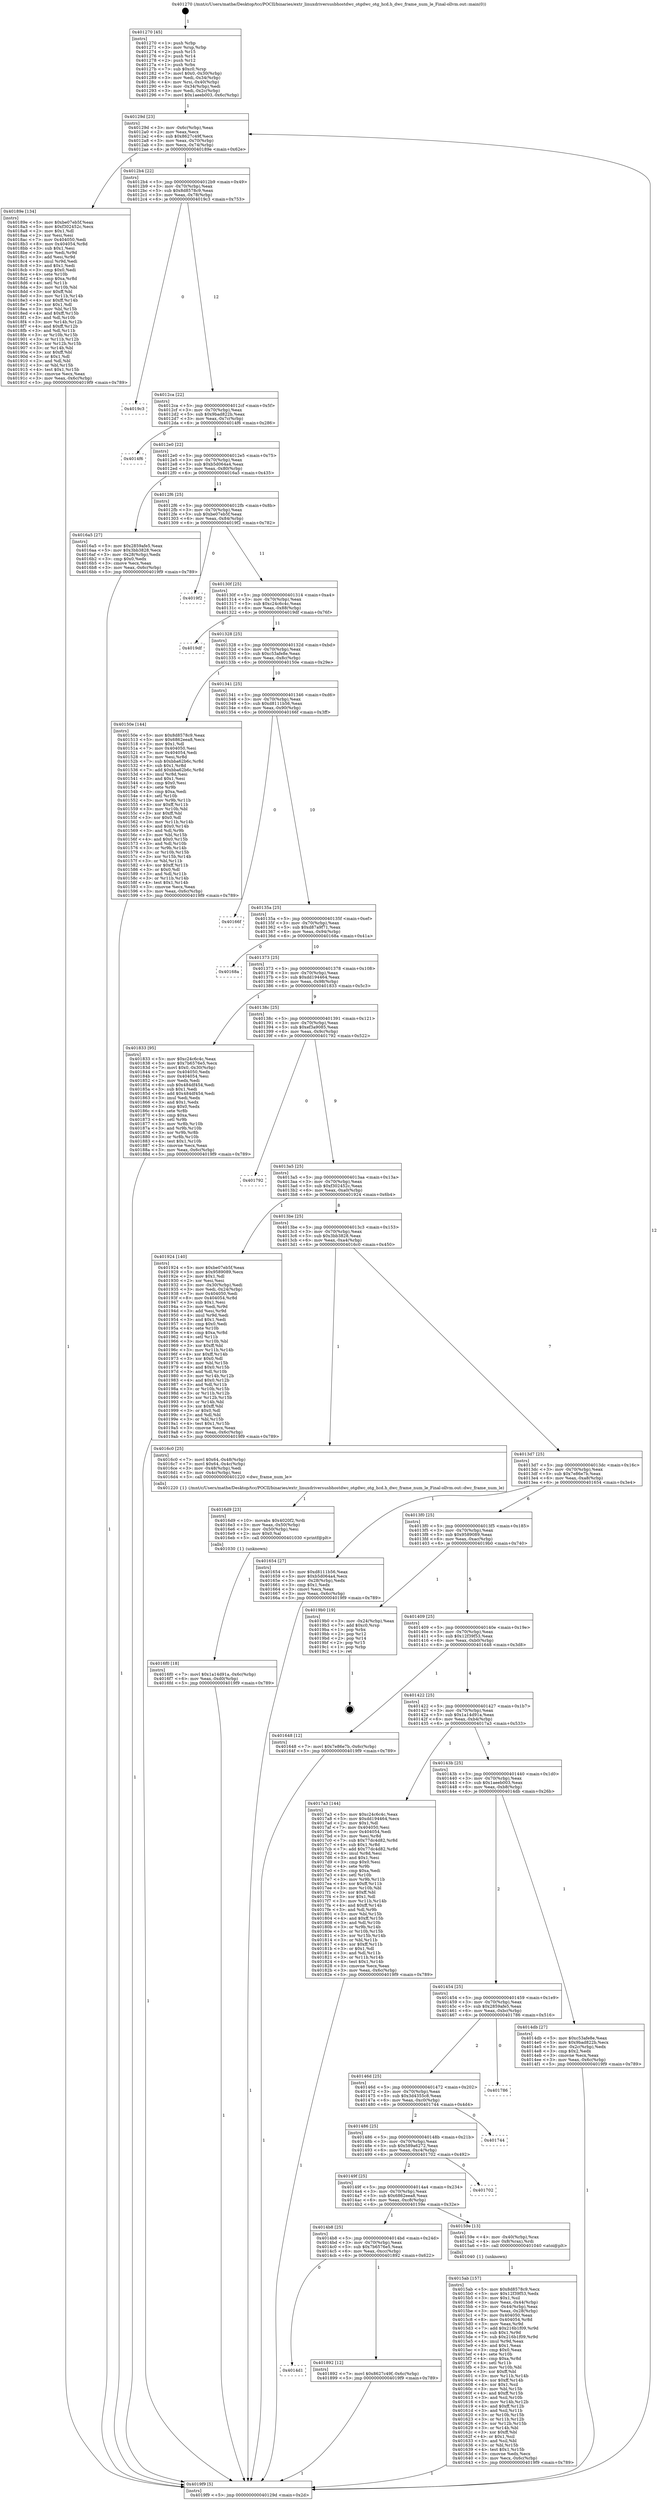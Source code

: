 digraph "0x401270" {
  label = "0x401270 (/mnt/c/Users/mathe/Desktop/tcc/POCII/binaries/extr_linuxdriversusbhostdwc_otgdwc_otg_hcd.h_dwc_frame_num_le_Final-ollvm.out::main(0))"
  labelloc = "t"
  node[shape=record]

  Entry [label="",width=0.3,height=0.3,shape=circle,fillcolor=black,style=filled]
  "0x40129d" [label="{
     0x40129d [23]\l
     | [instrs]\l
     &nbsp;&nbsp;0x40129d \<+3\>: mov -0x6c(%rbp),%eax\l
     &nbsp;&nbsp;0x4012a0 \<+2\>: mov %eax,%ecx\l
     &nbsp;&nbsp;0x4012a2 \<+6\>: sub $0x8627c49f,%ecx\l
     &nbsp;&nbsp;0x4012a8 \<+3\>: mov %eax,-0x70(%rbp)\l
     &nbsp;&nbsp;0x4012ab \<+3\>: mov %ecx,-0x74(%rbp)\l
     &nbsp;&nbsp;0x4012ae \<+6\>: je 000000000040189e \<main+0x62e\>\l
  }"]
  "0x40189e" [label="{
     0x40189e [134]\l
     | [instrs]\l
     &nbsp;&nbsp;0x40189e \<+5\>: mov $0xbe07eb5f,%eax\l
     &nbsp;&nbsp;0x4018a3 \<+5\>: mov $0xf302452c,%ecx\l
     &nbsp;&nbsp;0x4018a8 \<+2\>: mov $0x1,%dl\l
     &nbsp;&nbsp;0x4018aa \<+2\>: xor %esi,%esi\l
     &nbsp;&nbsp;0x4018ac \<+7\>: mov 0x404050,%edi\l
     &nbsp;&nbsp;0x4018b3 \<+8\>: mov 0x404054,%r8d\l
     &nbsp;&nbsp;0x4018bb \<+3\>: sub $0x1,%esi\l
     &nbsp;&nbsp;0x4018be \<+3\>: mov %edi,%r9d\l
     &nbsp;&nbsp;0x4018c1 \<+3\>: add %esi,%r9d\l
     &nbsp;&nbsp;0x4018c4 \<+4\>: imul %r9d,%edi\l
     &nbsp;&nbsp;0x4018c8 \<+3\>: and $0x1,%edi\l
     &nbsp;&nbsp;0x4018cb \<+3\>: cmp $0x0,%edi\l
     &nbsp;&nbsp;0x4018ce \<+4\>: sete %r10b\l
     &nbsp;&nbsp;0x4018d2 \<+4\>: cmp $0xa,%r8d\l
     &nbsp;&nbsp;0x4018d6 \<+4\>: setl %r11b\l
     &nbsp;&nbsp;0x4018da \<+3\>: mov %r10b,%bl\l
     &nbsp;&nbsp;0x4018dd \<+3\>: xor $0xff,%bl\l
     &nbsp;&nbsp;0x4018e0 \<+3\>: mov %r11b,%r14b\l
     &nbsp;&nbsp;0x4018e3 \<+4\>: xor $0xff,%r14b\l
     &nbsp;&nbsp;0x4018e7 \<+3\>: xor $0x1,%dl\l
     &nbsp;&nbsp;0x4018ea \<+3\>: mov %bl,%r15b\l
     &nbsp;&nbsp;0x4018ed \<+4\>: and $0xff,%r15b\l
     &nbsp;&nbsp;0x4018f1 \<+3\>: and %dl,%r10b\l
     &nbsp;&nbsp;0x4018f4 \<+3\>: mov %r14b,%r12b\l
     &nbsp;&nbsp;0x4018f7 \<+4\>: and $0xff,%r12b\l
     &nbsp;&nbsp;0x4018fb \<+3\>: and %dl,%r11b\l
     &nbsp;&nbsp;0x4018fe \<+3\>: or %r10b,%r15b\l
     &nbsp;&nbsp;0x401901 \<+3\>: or %r11b,%r12b\l
     &nbsp;&nbsp;0x401904 \<+3\>: xor %r12b,%r15b\l
     &nbsp;&nbsp;0x401907 \<+3\>: or %r14b,%bl\l
     &nbsp;&nbsp;0x40190a \<+3\>: xor $0xff,%bl\l
     &nbsp;&nbsp;0x40190d \<+3\>: or $0x1,%dl\l
     &nbsp;&nbsp;0x401910 \<+2\>: and %dl,%bl\l
     &nbsp;&nbsp;0x401912 \<+3\>: or %bl,%r15b\l
     &nbsp;&nbsp;0x401915 \<+4\>: test $0x1,%r15b\l
     &nbsp;&nbsp;0x401919 \<+3\>: cmovne %ecx,%eax\l
     &nbsp;&nbsp;0x40191c \<+3\>: mov %eax,-0x6c(%rbp)\l
     &nbsp;&nbsp;0x40191f \<+5\>: jmp 00000000004019f9 \<main+0x789\>\l
  }"]
  "0x4012b4" [label="{
     0x4012b4 [22]\l
     | [instrs]\l
     &nbsp;&nbsp;0x4012b4 \<+5\>: jmp 00000000004012b9 \<main+0x49\>\l
     &nbsp;&nbsp;0x4012b9 \<+3\>: mov -0x70(%rbp),%eax\l
     &nbsp;&nbsp;0x4012bc \<+5\>: sub $0x8d8578c9,%eax\l
     &nbsp;&nbsp;0x4012c1 \<+3\>: mov %eax,-0x78(%rbp)\l
     &nbsp;&nbsp;0x4012c4 \<+6\>: je 00000000004019c3 \<main+0x753\>\l
  }"]
  Exit [label="",width=0.3,height=0.3,shape=circle,fillcolor=black,style=filled,peripheries=2]
  "0x4019c3" [label="{
     0x4019c3\l
  }", style=dashed]
  "0x4012ca" [label="{
     0x4012ca [22]\l
     | [instrs]\l
     &nbsp;&nbsp;0x4012ca \<+5\>: jmp 00000000004012cf \<main+0x5f\>\l
     &nbsp;&nbsp;0x4012cf \<+3\>: mov -0x70(%rbp),%eax\l
     &nbsp;&nbsp;0x4012d2 \<+5\>: sub $0x9bad822b,%eax\l
     &nbsp;&nbsp;0x4012d7 \<+3\>: mov %eax,-0x7c(%rbp)\l
     &nbsp;&nbsp;0x4012da \<+6\>: je 00000000004014f6 \<main+0x286\>\l
  }"]
  "0x4014d1" [label="{
     0x4014d1\l
  }", style=dashed]
  "0x4014f6" [label="{
     0x4014f6\l
  }", style=dashed]
  "0x4012e0" [label="{
     0x4012e0 [22]\l
     | [instrs]\l
     &nbsp;&nbsp;0x4012e0 \<+5\>: jmp 00000000004012e5 \<main+0x75\>\l
     &nbsp;&nbsp;0x4012e5 \<+3\>: mov -0x70(%rbp),%eax\l
     &nbsp;&nbsp;0x4012e8 \<+5\>: sub $0xb5d064a4,%eax\l
     &nbsp;&nbsp;0x4012ed \<+3\>: mov %eax,-0x80(%rbp)\l
     &nbsp;&nbsp;0x4012f0 \<+6\>: je 00000000004016a5 \<main+0x435\>\l
  }"]
  "0x401892" [label="{
     0x401892 [12]\l
     | [instrs]\l
     &nbsp;&nbsp;0x401892 \<+7\>: movl $0x8627c49f,-0x6c(%rbp)\l
     &nbsp;&nbsp;0x401899 \<+5\>: jmp 00000000004019f9 \<main+0x789\>\l
  }"]
  "0x4016a5" [label="{
     0x4016a5 [27]\l
     | [instrs]\l
     &nbsp;&nbsp;0x4016a5 \<+5\>: mov $0x2859afe5,%eax\l
     &nbsp;&nbsp;0x4016aa \<+5\>: mov $0x3bb3828,%ecx\l
     &nbsp;&nbsp;0x4016af \<+3\>: mov -0x28(%rbp),%edx\l
     &nbsp;&nbsp;0x4016b2 \<+3\>: cmp $0x0,%edx\l
     &nbsp;&nbsp;0x4016b5 \<+3\>: cmove %ecx,%eax\l
     &nbsp;&nbsp;0x4016b8 \<+3\>: mov %eax,-0x6c(%rbp)\l
     &nbsp;&nbsp;0x4016bb \<+5\>: jmp 00000000004019f9 \<main+0x789\>\l
  }"]
  "0x4012f6" [label="{
     0x4012f6 [25]\l
     | [instrs]\l
     &nbsp;&nbsp;0x4012f6 \<+5\>: jmp 00000000004012fb \<main+0x8b\>\l
     &nbsp;&nbsp;0x4012fb \<+3\>: mov -0x70(%rbp),%eax\l
     &nbsp;&nbsp;0x4012fe \<+5\>: sub $0xbe07eb5f,%eax\l
     &nbsp;&nbsp;0x401303 \<+6\>: mov %eax,-0x84(%rbp)\l
     &nbsp;&nbsp;0x401309 \<+6\>: je 00000000004019f2 \<main+0x782\>\l
  }"]
  "0x4016f0" [label="{
     0x4016f0 [18]\l
     | [instrs]\l
     &nbsp;&nbsp;0x4016f0 \<+7\>: movl $0x1a14d91a,-0x6c(%rbp)\l
     &nbsp;&nbsp;0x4016f7 \<+6\>: mov %eax,-0xd0(%rbp)\l
     &nbsp;&nbsp;0x4016fd \<+5\>: jmp 00000000004019f9 \<main+0x789\>\l
  }"]
  "0x4019f2" [label="{
     0x4019f2\l
  }", style=dashed]
  "0x40130f" [label="{
     0x40130f [25]\l
     | [instrs]\l
     &nbsp;&nbsp;0x40130f \<+5\>: jmp 0000000000401314 \<main+0xa4\>\l
     &nbsp;&nbsp;0x401314 \<+3\>: mov -0x70(%rbp),%eax\l
     &nbsp;&nbsp;0x401317 \<+5\>: sub $0xc24c6c4c,%eax\l
     &nbsp;&nbsp;0x40131c \<+6\>: mov %eax,-0x88(%rbp)\l
     &nbsp;&nbsp;0x401322 \<+6\>: je 00000000004019df \<main+0x76f\>\l
  }"]
  "0x4016d9" [label="{
     0x4016d9 [23]\l
     | [instrs]\l
     &nbsp;&nbsp;0x4016d9 \<+10\>: movabs $0x4020f2,%rdi\l
     &nbsp;&nbsp;0x4016e3 \<+3\>: mov %eax,-0x50(%rbp)\l
     &nbsp;&nbsp;0x4016e6 \<+3\>: mov -0x50(%rbp),%esi\l
     &nbsp;&nbsp;0x4016e9 \<+2\>: mov $0x0,%al\l
     &nbsp;&nbsp;0x4016eb \<+5\>: call 0000000000401030 \<printf@plt\>\l
     | [calls]\l
     &nbsp;&nbsp;0x401030 \{1\} (unknown)\l
  }"]
  "0x4019df" [label="{
     0x4019df\l
  }", style=dashed]
  "0x401328" [label="{
     0x401328 [25]\l
     | [instrs]\l
     &nbsp;&nbsp;0x401328 \<+5\>: jmp 000000000040132d \<main+0xbd\>\l
     &nbsp;&nbsp;0x40132d \<+3\>: mov -0x70(%rbp),%eax\l
     &nbsp;&nbsp;0x401330 \<+5\>: sub $0xc53afe8e,%eax\l
     &nbsp;&nbsp;0x401335 \<+6\>: mov %eax,-0x8c(%rbp)\l
     &nbsp;&nbsp;0x40133b \<+6\>: je 000000000040150e \<main+0x29e\>\l
  }"]
  "0x4015ab" [label="{
     0x4015ab [157]\l
     | [instrs]\l
     &nbsp;&nbsp;0x4015ab \<+5\>: mov $0x8d8578c9,%ecx\l
     &nbsp;&nbsp;0x4015b0 \<+5\>: mov $0x12f39f53,%edx\l
     &nbsp;&nbsp;0x4015b5 \<+3\>: mov $0x1,%sil\l
     &nbsp;&nbsp;0x4015b8 \<+3\>: mov %eax,-0x44(%rbp)\l
     &nbsp;&nbsp;0x4015bb \<+3\>: mov -0x44(%rbp),%eax\l
     &nbsp;&nbsp;0x4015be \<+3\>: mov %eax,-0x28(%rbp)\l
     &nbsp;&nbsp;0x4015c1 \<+7\>: mov 0x404050,%eax\l
     &nbsp;&nbsp;0x4015c8 \<+8\>: mov 0x404054,%r8d\l
     &nbsp;&nbsp;0x4015d0 \<+3\>: mov %eax,%r9d\l
     &nbsp;&nbsp;0x4015d3 \<+7\>: add $0x216b1f09,%r9d\l
     &nbsp;&nbsp;0x4015da \<+4\>: sub $0x1,%r9d\l
     &nbsp;&nbsp;0x4015de \<+7\>: sub $0x216b1f09,%r9d\l
     &nbsp;&nbsp;0x4015e5 \<+4\>: imul %r9d,%eax\l
     &nbsp;&nbsp;0x4015e9 \<+3\>: and $0x1,%eax\l
     &nbsp;&nbsp;0x4015ec \<+3\>: cmp $0x0,%eax\l
     &nbsp;&nbsp;0x4015ef \<+4\>: sete %r10b\l
     &nbsp;&nbsp;0x4015f3 \<+4\>: cmp $0xa,%r8d\l
     &nbsp;&nbsp;0x4015f7 \<+4\>: setl %r11b\l
     &nbsp;&nbsp;0x4015fb \<+3\>: mov %r10b,%bl\l
     &nbsp;&nbsp;0x4015fe \<+3\>: xor $0xff,%bl\l
     &nbsp;&nbsp;0x401601 \<+3\>: mov %r11b,%r14b\l
     &nbsp;&nbsp;0x401604 \<+4\>: xor $0xff,%r14b\l
     &nbsp;&nbsp;0x401608 \<+4\>: xor $0x1,%sil\l
     &nbsp;&nbsp;0x40160c \<+3\>: mov %bl,%r15b\l
     &nbsp;&nbsp;0x40160f \<+4\>: and $0xff,%r15b\l
     &nbsp;&nbsp;0x401613 \<+3\>: and %sil,%r10b\l
     &nbsp;&nbsp;0x401616 \<+3\>: mov %r14b,%r12b\l
     &nbsp;&nbsp;0x401619 \<+4\>: and $0xff,%r12b\l
     &nbsp;&nbsp;0x40161d \<+3\>: and %sil,%r11b\l
     &nbsp;&nbsp;0x401620 \<+3\>: or %r10b,%r15b\l
     &nbsp;&nbsp;0x401623 \<+3\>: or %r11b,%r12b\l
     &nbsp;&nbsp;0x401626 \<+3\>: xor %r12b,%r15b\l
     &nbsp;&nbsp;0x401629 \<+3\>: or %r14b,%bl\l
     &nbsp;&nbsp;0x40162c \<+3\>: xor $0xff,%bl\l
     &nbsp;&nbsp;0x40162f \<+4\>: or $0x1,%sil\l
     &nbsp;&nbsp;0x401633 \<+3\>: and %sil,%bl\l
     &nbsp;&nbsp;0x401636 \<+3\>: or %bl,%r15b\l
     &nbsp;&nbsp;0x401639 \<+4\>: test $0x1,%r15b\l
     &nbsp;&nbsp;0x40163d \<+3\>: cmovne %edx,%ecx\l
     &nbsp;&nbsp;0x401640 \<+3\>: mov %ecx,-0x6c(%rbp)\l
     &nbsp;&nbsp;0x401643 \<+5\>: jmp 00000000004019f9 \<main+0x789\>\l
  }"]
  "0x40150e" [label="{
     0x40150e [144]\l
     | [instrs]\l
     &nbsp;&nbsp;0x40150e \<+5\>: mov $0x8d8578c9,%eax\l
     &nbsp;&nbsp;0x401513 \<+5\>: mov $0x6862eea8,%ecx\l
     &nbsp;&nbsp;0x401518 \<+2\>: mov $0x1,%dl\l
     &nbsp;&nbsp;0x40151a \<+7\>: mov 0x404050,%esi\l
     &nbsp;&nbsp;0x401521 \<+7\>: mov 0x404054,%edi\l
     &nbsp;&nbsp;0x401528 \<+3\>: mov %esi,%r8d\l
     &nbsp;&nbsp;0x40152b \<+7\>: sub $0xbba62b6c,%r8d\l
     &nbsp;&nbsp;0x401532 \<+4\>: sub $0x1,%r8d\l
     &nbsp;&nbsp;0x401536 \<+7\>: add $0xbba62b6c,%r8d\l
     &nbsp;&nbsp;0x40153d \<+4\>: imul %r8d,%esi\l
     &nbsp;&nbsp;0x401541 \<+3\>: and $0x1,%esi\l
     &nbsp;&nbsp;0x401544 \<+3\>: cmp $0x0,%esi\l
     &nbsp;&nbsp;0x401547 \<+4\>: sete %r9b\l
     &nbsp;&nbsp;0x40154b \<+3\>: cmp $0xa,%edi\l
     &nbsp;&nbsp;0x40154e \<+4\>: setl %r10b\l
     &nbsp;&nbsp;0x401552 \<+3\>: mov %r9b,%r11b\l
     &nbsp;&nbsp;0x401555 \<+4\>: xor $0xff,%r11b\l
     &nbsp;&nbsp;0x401559 \<+3\>: mov %r10b,%bl\l
     &nbsp;&nbsp;0x40155c \<+3\>: xor $0xff,%bl\l
     &nbsp;&nbsp;0x40155f \<+3\>: xor $0x0,%dl\l
     &nbsp;&nbsp;0x401562 \<+3\>: mov %r11b,%r14b\l
     &nbsp;&nbsp;0x401565 \<+4\>: and $0x0,%r14b\l
     &nbsp;&nbsp;0x401569 \<+3\>: and %dl,%r9b\l
     &nbsp;&nbsp;0x40156c \<+3\>: mov %bl,%r15b\l
     &nbsp;&nbsp;0x40156f \<+4\>: and $0x0,%r15b\l
     &nbsp;&nbsp;0x401573 \<+3\>: and %dl,%r10b\l
     &nbsp;&nbsp;0x401576 \<+3\>: or %r9b,%r14b\l
     &nbsp;&nbsp;0x401579 \<+3\>: or %r10b,%r15b\l
     &nbsp;&nbsp;0x40157c \<+3\>: xor %r15b,%r14b\l
     &nbsp;&nbsp;0x40157f \<+3\>: or %bl,%r11b\l
     &nbsp;&nbsp;0x401582 \<+4\>: xor $0xff,%r11b\l
     &nbsp;&nbsp;0x401586 \<+3\>: or $0x0,%dl\l
     &nbsp;&nbsp;0x401589 \<+3\>: and %dl,%r11b\l
     &nbsp;&nbsp;0x40158c \<+3\>: or %r11b,%r14b\l
     &nbsp;&nbsp;0x40158f \<+4\>: test $0x1,%r14b\l
     &nbsp;&nbsp;0x401593 \<+3\>: cmovne %ecx,%eax\l
     &nbsp;&nbsp;0x401596 \<+3\>: mov %eax,-0x6c(%rbp)\l
     &nbsp;&nbsp;0x401599 \<+5\>: jmp 00000000004019f9 \<main+0x789\>\l
  }"]
  "0x401341" [label="{
     0x401341 [25]\l
     | [instrs]\l
     &nbsp;&nbsp;0x401341 \<+5\>: jmp 0000000000401346 \<main+0xd6\>\l
     &nbsp;&nbsp;0x401346 \<+3\>: mov -0x70(%rbp),%eax\l
     &nbsp;&nbsp;0x401349 \<+5\>: sub $0xd8111b56,%eax\l
     &nbsp;&nbsp;0x40134e \<+6\>: mov %eax,-0x90(%rbp)\l
     &nbsp;&nbsp;0x401354 \<+6\>: je 000000000040166f \<main+0x3ff\>\l
  }"]
  "0x4014b8" [label="{
     0x4014b8 [25]\l
     | [instrs]\l
     &nbsp;&nbsp;0x4014b8 \<+5\>: jmp 00000000004014bd \<main+0x24d\>\l
     &nbsp;&nbsp;0x4014bd \<+3\>: mov -0x70(%rbp),%eax\l
     &nbsp;&nbsp;0x4014c0 \<+5\>: sub $0x7b6576e5,%eax\l
     &nbsp;&nbsp;0x4014c5 \<+6\>: mov %eax,-0xcc(%rbp)\l
     &nbsp;&nbsp;0x4014cb \<+6\>: je 0000000000401892 \<main+0x622\>\l
  }"]
  "0x40166f" [label="{
     0x40166f\l
  }", style=dashed]
  "0x40135a" [label="{
     0x40135a [25]\l
     | [instrs]\l
     &nbsp;&nbsp;0x40135a \<+5\>: jmp 000000000040135f \<main+0xef\>\l
     &nbsp;&nbsp;0x40135f \<+3\>: mov -0x70(%rbp),%eax\l
     &nbsp;&nbsp;0x401362 \<+5\>: sub $0xd87a9f71,%eax\l
     &nbsp;&nbsp;0x401367 \<+6\>: mov %eax,-0x94(%rbp)\l
     &nbsp;&nbsp;0x40136d \<+6\>: je 000000000040168a \<main+0x41a\>\l
  }"]
  "0x40159e" [label="{
     0x40159e [13]\l
     | [instrs]\l
     &nbsp;&nbsp;0x40159e \<+4\>: mov -0x40(%rbp),%rax\l
     &nbsp;&nbsp;0x4015a2 \<+4\>: mov 0x8(%rax),%rdi\l
     &nbsp;&nbsp;0x4015a6 \<+5\>: call 0000000000401040 \<atoi@plt\>\l
     | [calls]\l
     &nbsp;&nbsp;0x401040 \{1\} (unknown)\l
  }"]
  "0x40168a" [label="{
     0x40168a\l
  }", style=dashed]
  "0x401373" [label="{
     0x401373 [25]\l
     | [instrs]\l
     &nbsp;&nbsp;0x401373 \<+5\>: jmp 0000000000401378 \<main+0x108\>\l
     &nbsp;&nbsp;0x401378 \<+3\>: mov -0x70(%rbp),%eax\l
     &nbsp;&nbsp;0x40137b \<+5\>: sub $0xdd194464,%eax\l
     &nbsp;&nbsp;0x401380 \<+6\>: mov %eax,-0x98(%rbp)\l
     &nbsp;&nbsp;0x401386 \<+6\>: je 0000000000401833 \<main+0x5c3\>\l
  }"]
  "0x40149f" [label="{
     0x40149f [25]\l
     | [instrs]\l
     &nbsp;&nbsp;0x40149f \<+5\>: jmp 00000000004014a4 \<main+0x234\>\l
     &nbsp;&nbsp;0x4014a4 \<+3\>: mov -0x70(%rbp),%eax\l
     &nbsp;&nbsp;0x4014a7 \<+5\>: sub $0x6862eea8,%eax\l
     &nbsp;&nbsp;0x4014ac \<+6\>: mov %eax,-0xc8(%rbp)\l
     &nbsp;&nbsp;0x4014b2 \<+6\>: je 000000000040159e \<main+0x32e\>\l
  }"]
  "0x401833" [label="{
     0x401833 [95]\l
     | [instrs]\l
     &nbsp;&nbsp;0x401833 \<+5\>: mov $0xc24c6c4c,%eax\l
     &nbsp;&nbsp;0x401838 \<+5\>: mov $0x7b6576e5,%ecx\l
     &nbsp;&nbsp;0x40183d \<+7\>: movl $0x0,-0x30(%rbp)\l
     &nbsp;&nbsp;0x401844 \<+7\>: mov 0x404050,%edx\l
     &nbsp;&nbsp;0x40184b \<+7\>: mov 0x404054,%esi\l
     &nbsp;&nbsp;0x401852 \<+2\>: mov %edx,%edi\l
     &nbsp;&nbsp;0x401854 \<+6\>: sub $0x484df454,%edi\l
     &nbsp;&nbsp;0x40185a \<+3\>: sub $0x1,%edi\l
     &nbsp;&nbsp;0x40185d \<+6\>: add $0x484df454,%edi\l
     &nbsp;&nbsp;0x401863 \<+3\>: imul %edi,%edx\l
     &nbsp;&nbsp;0x401866 \<+3\>: and $0x1,%edx\l
     &nbsp;&nbsp;0x401869 \<+3\>: cmp $0x0,%edx\l
     &nbsp;&nbsp;0x40186c \<+4\>: sete %r8b\l
     &nbsp;&nbsp;0x401870 \<+3\>: cmp $0xa,%esi\l
     &nbsp;&nbsp;0x401873 \<+4\>: setl %r9b\l
     &nbsp;&nbsp;0x401877 \<+3\>: mov %r8b,%r10b\l
     &nbsp;&nbsp;0x40187a \<+3\>: and %r9b,%r10b\l
     &nbsp;&nbsp;0x40187d \<+3\>: xor %r9b,%r8b\l
     &nbsp;&nbsp;0x401880 \<+3\>: or %r8b,%r10b\l
     &nbsp;&nbsp;0x401883 \<+4\>: test $0x1,%r10b\l
     &nbsp;&nbsp;0x401887 \<+3\>: cmovne %ecx,%eax\l
     &nbsp;&nbsp;0x40188a \<+3\>: mov %eax,-0x6c(%rbp)\l
     &nbsp;&nbsp;0x40188d \<+5\>: jmp 00000000004019f9 \<main+0x789\>\l
  }"]
  "0x40138c" [label="{
     0x40138c [25]\l
     | [instrs]\l
     &nbsp;&nbsp;0x40138c \<+5\>: jmp 0000000000401391 \<main+0x121\>\l
     &nbsp;&nbsp;0x401391 \<+3\>: mov -0x70(%rbp),%eax\l
     &nbsp;&nbsp;0x401394 \<+5\>: sub $0xef3a9085,%eax\l
     &nbsp;&nbsp;0x401399 \<+6\>: mov %eax,-0x9c(%rbp)\l
     &nbsp;&nbsp;0x40139f \<+6\>: je 0000000000401792 \<main+0x522\>\l
  }"]
  "0x401702" [label="{
     0x401702\l
  }", style=dashed]
  "0x401792" [label="{
     0x401792\l
  }", style=dashed]
  "0x4013a5" [label="{
     0x4013a5 [25]\l
     | [instrs]\l
     &nbsp;&nbsp;0x4013a5 \<+5\>: jmp 00000000004013aa \<main+0x13a\>\l
     &nbsp;&nbsp;0x4013aa \<+3\>: mov -0x70(%rbp),%eax\l
     &nbsp;&nbsp;0x4013ad \<+5\>: sub $0xf302452c,%eax\l
     &nbsp;&nbsp;0x4013b2 \<+6\>: mov %eax,-0xa0(%rbp)\l
     &nbsp;&nbsp;0x4013b8 \<+6\>: je 0000000000401924 \<main+0x6b4\>\l
  }"]
  "0x401486" [label="{
     0x401486 [25]\l
     | [instrs]\l
     &nbsp;&nbsp;0x401486 \<+5\>: jmp 000000000040148b \<main+0x21b\>\l
     &nbsp;&nbsp;0x40148b \<+3\>: mov -0x70(%rbp),%eax\l
     &nbsp;&nbsp;0x40148e \<+5\>: sub $0x589a6272,%eax\l
     &nbsp;&nbsp;0x401493 \<+6\>: mov %eax,-0xc4(%rbp)\l
     &nbsp;&nbsp;0x401499 \<+6\>: je 0000000000401702 \<main+0x492\>\l
  }"]
  "0x401924" [label="{
     0x401924 [140]\l
     | [instrs]\l
     &nbsp;&nbsp;0x401924 \<+5\>: mov $0xbe07eb5f,%eax\l
     &nbsp;&nbsp;0x401929 \<+5\>: mov $0x9589089,%ecx\l
     &nbsp;&nbsp;0x40192e \<+2\>: mov $0x1,%dl\l
     &nbsp;&nbsp;0x401930 \<+2\>: xor %esi,%esi\l
     &nbsp;&nbsp;0x401932 \<+3\>: mov -0x30(%rbp),%edi\l
     &nbsp;&nbsp;0x401935 \<+3\>: mov %edi,-0x24(%rbp)\l
     &nbsp;&nbsp;0x401938 \<+7\>: mov 0x404050,%edi\l
     &nbsp;&nbsp;0x40193f \<+8\>: mov 0x404054,%r8d\l
     &nbsp;&nbsp;0x401947 \<+3\>: sub $0x1,%esi\l
     &nbsp;&nbsp;0x40194a \<+3\>: mov %edi,%r9d\l
     &nbsp;&nbsp;0x40194d \<+3\>: add %esi,%r9d\l
     &nbsp;&nbsp;0x401950 \<+4\>: imul %r9d,%edi\l
     &nbsp;&nbsp;0x401954 \<+3\>: and $0x1,%edi\l
     &nbsp;&nbsp;0x401957 \<+3\>: cmp $0x0,%edi\l
     &nbsp;&nbsp;0x40195a \<+4\>: sete %r10b\l
     &nbsp;&nbsp;0x40195e \<+4\>: cmp $0xa,%r8d\l
     &nbsp;&nbsp;0x401962 \<+4\>: setl %r11b\l
     &nbsp;&nbsp;0x401966 \<+3\>: mov %r10b,%bl\l
     &nbsp;&nbsp;0x401969 \<+3\>: xor $0xff,%bl\l
     &nbsp;&nbsp;0x40196c \<+3\>: mov %r11b,%r14b\l
     &nbsp;&nbsp;0x40196f \<+4\>: xor $0xff,%r14b\l
     &nbsp;&nbsp;0x401973 \<+3\>: xor $0x0,%dl\l
     &nbsp;&nbsp;0x401976 \<+3\>: mov %bl,%r15b\l
     &nbsp;&nbsp;0x401979 \<+4\>: and $0x0,%r15b\l
     &nbsp;&nbsp;0x40197d \<+3\>: and %dl,%r10b\l
     &nbsp;&nbsp;0x401980 \<+3\>: mov %r14b,%r12b\l
     &nbsp;&nbsp;0x401983 \<+4\>: and $0x0,%r12b\l
     &nbsp;&nbsp;0x401987 \<+3\>: and %dl,%r11b\l
     &nbsp;&nbsp;0x40198a \<+3\>: or %r10b,%r15b\l
     &nbsp;&nbsp;0x40198d \<+3\>: or %r11b,%r12b\l
     &nbsp;&nbsp;0x401990 \<+3\>: xor %r12b,%r15b\l
     &nbsp;&nbsp;0x401993 \<+3\>: or %r14b,%bl\l
     &nbsp;&nbsp;0x401996 \<+3\>: xor $0xff,%bl\l
     &nbsp;&nbsp;0x401999 \<+3\>: or $0x0,%dl\l
     &nbsp;&nbsp;0x40199c \<+2\>: and %dl,%bl\l
     &nbsp;&nbsp;0x40199e \<+3\>: or %bl,%r15b\l
     &nbsp;&nbsp;0x4019a1 \<+4\>: test $0x1,%r15b\l
     &nbsp;&nbsp;0x4019a5 \<+3\>: cmovne %ecx,%eax\l
     &nbsp;&nbsp;0x4019a8 \<+3\>: mov %eax,-0x6c(%rbp)\l
     &nbsp;&nbsp;0x4019ab \<+5\>: jmp 00000000004019f9 \<main+0x789\>\l
  }"]
  "0x4013be" [label="{
     0x4013be [25]\l
     | [instrs]\l
     &nbsp;&nbsp;0x4013be \<+5\>: jmp 00000000004013c3 \<main+0x153\>\l
     &nbsp;&nbsp;0x4013c3 \<+3\>: mov -0x70(%rbp),%eax\l
     &nbsp;&nbsp;0x4013c6 \<+5\>: sub $0x3bb3828,%eax\l
     &nbsp;&nbsp;0x4013cb \<+6\>: mov %eax,-0xa4(%rbp)\l
     &nbsp;&nbsp;0x4013d1 \<+6\>: je 00000000004016c0 \<main+0x450\>\l
  }"]
  "0x401744" [label="{
     0x401744\l
  }", style=dashed]
  "0x4016c0" [label="{
     0x4016c0 [25]\l
     | [instrs]\l
     &nbsp;&nbsp;0x4016c0 \<+7\>: movl $0x64,-0x48(%rbp)\l
     &nbsp;&nbsp;0x4016c7 \<+7\>: movl $0x64,-0x4c(%rbp)\l
     &nbsp;&nbsp;0x4016ce \<+3\>: mov -0x48(%rbp),%edi\l
     &nbsp;&nbsp;0x4016d1 \<+3\>: mov -0x4c(%rbp),%esi\l
     &nbsp;&nbsp;0x4016d4 \<+5\>: call 0000000000401220 \<dwc_frame_num_le\>\l
     | [calls]\l
     &nbsp;&nbsp;0x401220 \{1\} (/mnt/c/Users/mathe/Desktop/tcc/POCII/binaries/extr_linuxdriversusbhostdwc_otgdwc_otg_hcd.h_dwc_frame_num_le_Final-ollvm.out::dwc_frame_num_le)\l
  }"]
  "0x4013d7" [label="{
     0x4013d7 [25]\l
     | [instrs]\l
     &nbsp;&nbsp;0x4013d7 \<+5\>: jmp 00000000004013dc \<main+0x16c\>\l
     &nbsp;&nbsp;0x4013dc \<+3\>: mov -0x70(%rbp),%eax\l
     &nbsp;&nbsp;0x4013df \<+5\>: sub $0x7e86e7b,%eax\l
     &nbsp;&nbsp;0x4013e4 \<+6\>: mov %eax,-0xa8(%rbp)\l
     &nbsp;&nbsp;0x4013ea \<+6\>: je 0000000000401654 \<main+0x3e4\>\l
  }"]
  "0x40146d" [label="{
     0x40146d [25]\l
     | [instrs]\l
     &nbsp;&nbsp;0x40146d \<+5\>: jmp 0000000000401472 \<main+0x202\>\l
     &nbsp;&nbsp;0x401472 \<+3\>: mov -0x70(%rbp),%eax\l
     &nbsp;&nbsp;0x401475 \<+5\>: sub $0x3d4355c8,%eax\l
     &nbsp;&nbsp;0x40147a \<+6\>: mov %eax,-0xc0(%rbp)\l
     &nbsp;&nbsp;0x401480 \<+6\>: je 0000000000401744 \<main+0x4d4\>\l
  }"]
  "0x401654" [label="{
     0x401654 [27]\l
     | [instrs]\l
     &nbsp;&nbsp;0x401654 \<+5\>: mov $0xd8111b56,%eax\l
     &nbsp;&nbsp;0x401659 \<+5\>: mov $0xb5d064a4,%ecx\l
     &nbsp;&nbsp;0x40165e \<+3\>: mov -0x28(%rbp),%edx\l
     &nbsp;&nbsp;0x401661 \<+3\>: cmp $0x1,%edx\l
     &nbsp;&nbsp;0x401664 \<+3\>: cmovl %ecx,%eax\l
     &nbsp;&nbsp;0x401667 \<+3\>: mov %eax,-0x6c(%rbp)\l
     &nbsp;&nbsp;0x40166a \<+5\>: jmp 00000000004019f9 \<main+0x789\>\l
  }"]
  "0x4013f0" [label="{
     0x4013f0 [25]\l
     | [instrs]\l
     &nbsp;&nbsp;0x4013f0 \<+5\>: jmp 00000000004013f5 \<main+0x185\>\l
     &nbsp;&nbsp;0x4013f5 \<+3\>: mov -0x70(%rbp),%eax\l
     &nbsp;&nbsp;0x4013f8 \<+5\>: sub $0x9589089,%eax\l
     &nbsp;&nbsp;0x4013fd \<+6\>: mov %eax,-0xac(%rbp)\l
     &nbsp;&nbsp;0x401403 \<+6\>: je 00000000004019b0 \<main+0x740\>\l
  }"]
  "0x401786" [label="{
     0x401786\l
  }", style=dashed]
  "0x4019b0" [label="{
     0x4019b0 [19]\l
     | [instrs]\l
     &nbsp;&nbsp;0x4019b0 \<+3\>: mov -0x24(%rbp),%eax\l
     &nbsp;&nbsp;0x4019b3 \<+7\>: add $0xc0,%rsp\l
     &nbsp;&nbsp;0x4019ba \<+1\>: pop %rbx\l
     &nbsp;&nbsp;0x4019bb \<+2\>: pop %r12\l
     &nbsp;&nbsp;0x4019bd \<+2\>: pop %r14\l
     &nbsp;&nbsp;0x4019bf \<+2\>: pop %r15\l
     &nbsp;&nbsp;0x4019c1 \<+1\>: pop %rbp\l
     &nbsp;&nbsp;0x4019c2 \<+1\>: ret\l
  }"]
  "0x401409" [label="{
     0x401409 [25]\l
     | [instrs]\l
     &nbsp;&nbsp;0x401409 \<+5\>: jmp 000000000040140e \<main+0x19e\>\l
     &nbsp;&nbsp;0x40140e \<+3\>: mov -0x70(%rbp),%eax\l
     &nbsp;&nbsp;0x401411 \<+5\>: sub $0x12f39f53,%eax\l
     &nbsp;&nbsp;0x401416 \<+6\>: mov %eax,-0xb0(%rbp)\l
     &nbsp;&nbsp;0x40141c \<+6\>: je 0000000000401648 \<main+0x3d8\>\l
  }"]
  "0x401270" [label="{
     0x401270 [45]\l
     | [instrs]\l
     &nbsp;&nbsp;0x401270 \<+1\>: push %rbp\l
     &nbsp;&nbsp;0x401271 \<+3\>: mov %rsp,%rbp\l
     &nbsp;&nbsp;0x401274 \<+2\>: push %r15\l
     &nbsp;&nbsp;0x401276 \<+2\>: push %r14\l
     &nbsp;&nbsp;0x401278 \<+2\>: push %r12\l
     &nbsp;&nbsp;0x40127a \<+1\>: push %rbx\l
     &nbsp;&nbsp;0x40127b \<+7\>: sub $0xc0,%rsp\l
     &nbsp;&nbsp;0x401282 \<+7\>: movl $0x0,-0x30(%rbp)\l
     &nbsp;&nbsp;0x401289 \<+3\>: mov %edi,-0x34(%rbp)\l
     &nbsp;&nbsp;0x40128c \<+4\>: mov %rsi,-0x40(%rbp)\l
     &nbsp;&nbsp;0x401290 \<+3\>: mov -0x34(%rbp),%edi\l
     &nbsp;&nbsp;0x401293 \<+3\>: mov %edi,-0x2c(%rbp)\l
     &nbsp;&nbsp;0x401296 \<+7\>: movl $0x1aeeb003,-0x6c(%rbp)\l
  }"]
  "0x401648" [label="{
     0x401648 [12]\l
     | [instrs]\l
     &nbsp;&nbsp;0x401648 \<+7\>: movl $0x7e86e7b,-0x6c(%rbp)\l
     &nbsp;&nbsp;0x40164f \<+5\>: jmp 00000000004019f9 \<main+0x789\>\l
  }"]
  "0x401422" [label="{
     0x401422 [25]\l
     | [instrs]\l
     &nbsp;&nbsp;0x401422 \<+5\>: jmp 0000000000401427 \<main+0x1b7\>\l
     &nbsp;&nbsp;0x401427 \<+3\>: mov -0x70(%rbp),%eax\l
     &nbsp;&nbsp;0x40142a \<+5\>: sub $0x1a14d91a,%eax\l
     &nbsp;&nbsp;0x40142f \<+6\>: mov %eax,-0xb4(%rbp)\l
     &nbsp;&nbsp;0x401435 \<+6\>: je 00000000004017a3 \<main+0x533\>\l
  }"]
  "0x4019f9" [label="{
     0x4019f9 [5]\l
     | [instrs]\l
     &nbsp;&nbsp;0x4019f9 \<+5\>: jmp 000000000040129d \<main+0x2d\>\l
  }"]
  "0x4017a3" [label="{
     0x4017a3 [144]\l
     | [instrs]\l
     &nbsp;&nbsp;0x4017a3 \<+5\>: mov $0xc24c6c4c,%eax\l
     &nbsp;&nbsp;0x4017a8 \<+5\>: mov $0xdd194464,%ecx\l
     &nbsp;&nbsp;0x4017ad \<+2\>: mov $0x1,%dl\l
     &nbsp;&nbsp;0x4017af \<+7\>: mov 0x404050,%esi\l
     &nbsp;&nbsp;0x4017b6 \<+7\>: mov 0x404054,%edi\l
     &nbsp;&nbsp;0x4017bd \<+3\>: mov %esi,%r8d\l
     &nbsp;&nbsp;0x4017c0 \<+7\>: sub $0x77dc4d82,%r8d\l
     &nbsp;&nbsp;0x4017c7 \<+4\>: sub $0x1,%r8d\l
     &nbsp;&nbsp;0x4017cb \<+7\>: add $0x77dc4d82,%r8d\l
     &nbsp;&nbsp;0x4017d2 \<+4\>: imul %r8d,%esi\l
     &nbsp;&nbsp;0x4017d6 \<+3\>: and $0x1,%esi\l
     &nbsp;&nbsp;0x4017d9 \<+3\>: cmp $0x0,%esi\l
     &nbsp;&nbsp;0x4017dc \<+4\>: sete %r9b\l
     &nbsp;&nbsp;0x4017e0 \<+3\>: cmp $0xa,%edi\l
     &nbsp;&nbsp;0x4017e3 \<+4\>: setl %r10b\l
     &nbsp;&nbsp;0x4017e7 \<+3\>: mov %r9b,%r11b\l
     &nbsp;&nbsp;0x4017ea \<+4\>: xor $0xff,%r11b\l
     &nbsp;&nbsp;0x4017ee \<+3\>: mov %r10b,%bl\l
     &nbsp;&nbsp;0x4017f1 \<+3\>: xor $0xff,%bl\l
     &nbsp;&nbsp;0x4017f4 \<+3\>: xor $0x1,%dl\l
     &nbsp;&nbsp;0x4017f7 \<+3\>: mov %r11b,%r14b\l
     &nbsp;&nbsp;0x4017fa \<+4\>: and $0xff,%r14b\l
     &nbsp;&nbsp;0x4017fe \<+3\>: and %dl,%r9b\l
     &nbsp;&nbsp;0x401801 \<+3\>: mov %bl,%r15b\l
     &nbsp;&nbsp;0x401804 \<+4\>: and $0xff,%r15b\l
     &nbsp;&nbsp;0x401808 \<+3\>: and %dl,%r10b\l
     &nbsp;&nbsp;0x40180b \<+3\>: or %r9b,%r14b\l
     &nbsp;&nbsp;0x40180e \<+3\>: or %r10b,%r15b\l
     &nbsp;&nbsp;0x401811 \<+3\>: xor %r15b,%r14b\l
     &nbsp;&nbsp;0x401814 \<+3\>: or %bl,%r11b\l
     &nbsp;&nbsp;0x401817 \<+4\>: xor $0xff,%r11b\l
     &nbsp;&nbsp;0x40181b \<+3\>: or $0x1,%dl\l
     &nbsp;&nbsp;0x40181e \<+3\>: and %dl,%r11b\l
     &nbsp;&nbsp;0x401821 \<+3\>: or %r11b,%r14b\l
     &nbsp;&nbsp;0x401824 \<+4\>: test $0x1,%r14b\l
     &nbsp;&nbsp;0x401828 \<+3\>: cmovne %ecx,%eax\l
     &nbsp;&nbsp;0x40182b \<+3\>: mov %eax,-0x6c(%rbp)\l
     &nbsp;&nbsp;0x40182e \<+5\>: jmp 00000000004019f9 \<main+0x789\>\l
  }"]
  "0x40143b" [label="{
     0x40143b [25]\l
     | [instrs]\l
     &nbsp;&nbsp;0x40143b \<+5\>: jmp 0000000000401440 \<main+0x1d0\>\l
     &nbsp;&nbsp;0x401440 \<+3\>: mov -0x70(%rbp),%eax\l
     &nbsp;&nbsp;0x401443 \<+5\>: sub $0x1aeeb003,%eax\l
     &nbsp;&nbsp;0x401448 \<+6\>: mov %eax,-0xb8(%rbp)\l
     &nbsp;&nbsp;0x40144e \<+6\>: je 00000000004014db \<main+0x26b\>\l
  }"]
  "0x401454" [label="{
     0x401454 [25]\l
     | [instrs]\l
     &nbsp;&nbsp;0x401454 \<+5\>: jmp 0000000000401459 \<main+0x1e9\>\l
     &nbsp;&nbsp;0x401459 \<+3\>: mov -0x70(%rbp),%eax\l
     &nbsp;&nbsp;0x40145c \<+5\>: sub $0x2859afe5,%eax\l
     &nbsp;&nbsp;0x401461 \<+6\>: mov %eax,-0xbc(%rbp)\l
     &nbsp;&nbsp;0x401467 \<+6\>: je 0000000000401786 \<main+0x516\>\l
  }"]
  "0x4014db" [label="{
     0x4014db [27]\l
     | [instrs]\l
     &nbsp;&nbsp;0x4014db \<+5\>: mov $0xc53afe8e,%eax\l
     &nbsp;&nbsp;0x4014e0 \<+5\>: mov $0x9bad822b,%ecx\l
     &nbsp;&nbsp;0x4014e5 \<+3\>: mov -0x2c(%rbp),%edx\l
     &nbsp;&nbsp;0x4014e8 \<+3\>: cmp $0x2,%edx\l
     &nbsp;&nbsp;0x4014eb \<+3\>: cmovne %ecx,%eax\l
     &nbsp;&nbsp;0x4014ee \<+3\>: mov %eax,-0x6c(%rbp)\l
     &nbsp;&nbsp;0x4014f1 \<+5\>: jmp 00000000004019f9 \<main+0x789\>\l
  }"]
  Entry -> "0x401270" [label=" 1"]
  "0x40129d" -> "0x40189e" [label=" 1"]
  "0x40129d" -> "0x4012b4" [label=" 12"]
  "0x4019b0" -> Exit [label=" 1"]
  "0x4012b4" -> "0x4019c3" [label=" 0"]
  "0x4012b4" -> "0x4012ca" [label=" 12"]
  "0x401924" -> "0x4019f9" [label=" 1"]
  "0x4012ca" -> "0x4014f6" [label=" 0"]
  "0x4012ca" -> "0x4012e0" [label=" 12"]
  "0x40189e" -> "0x4019f9" [label=" 1"]
  "0x4012e0" -> "0x4016a5" [label=" 1"]
  "0x4012e0" -> "0x4012f6" [label=" 11"]
  "0x401892" -> "0x4019f9" [label=" 1"]
  "0x4012f6" -> "0x4019f2" [label=" 0"]
  "0x4012f6" -> "0x40130f" [label=" 11"]
  "0x4014b8" -> "0x401892" [label=" 1"]
  "0x40130f" -> "0x4019df" [label=" 0"]
  "0x40130f" -> "0x401328" [label=" 11"]
  "0x4014b8" -> "0x4014d1" [label=" 0"]
  "0x401328" -> "0x40150e" [label=" 1"]
  "0x401328" -> "0x401341" [label=" 10"]
  "0x401833" -> "0x4019f9" [label=" 1"]
  "0x401341" -> "0x40166f" [label=" 0"]
  "0x401341" -> "0x40135a" [label=" 10"]
  "0x4017a3" -> "0x4019f9" [label=" 1"]
  "0x40135a" -> "0x40168a" [label=" 0"]
  "0x40135a" -> "0x401373" [label=" 10"]
  "0x4016f0" -> "0x4019f9" [label=" 1"]
  "0x401373" -> "0x401833" [label=" 1"]
  "0x401373" -> "0x40138c" [label=" 9"]
  "0x4016c0" -> "0x4016d9" [label=" 1"]
  "0x40138c" -> "0x401792" [label=" 0"]
  "0x40138c" -> "0x4013a5" [label=" 9"]
  "0x4016a5" -> "0x4019f9" [label=" 1"]
  "0x4013a5" -> "0x401924" [label=" 1"]
  "0x4013a5" -> "0x4013be" [label=" 8"]
  "0x401648" -> "0x4019f9" [label=" 1"]
  "0x4013be" -> "0x4016c0" [label=" 1"]
  "0x4013be" -> "0x4013d7" [label=" 7"]
  "0x4015ab" -> "0x4019f9" [label=" 1"]
  "0x4013d7" -> "0x401654" [label=" 1"]
  "0x4013d7" -> "0x4013f0" [label=" 6"]
  "0x40149f" -> "0x4014b8" [label=" 1"]
  "0x4013f0" -> "0x4019b0" [label=" 1"]
  "0x4013f0" -> "0x401409" [label=" 5"]
  "0x40149f" -> "0x40159e" [label=" 1"]
  "0x401409" -> "0x401648" [label=" 1"]
  "0x401409" -> "0x401422" [label=" 4"]
  "0x401486" -> "0x40149f" [label=" 2"]
  "0x401422" -> "0x4017a3" [label=" 1"]
  "0x401422" -> "0x40143b" [label=" 3"]
  "0x401486" -> "0x401702" [label=" 0"]
  "0x40143b" -> "0x4014db" [label=" 1"]
  "0x40143b" -> "0x401454" [label=" 2"]
  "0x4014db" -> "0x4019f9" [label=" 1"]
  "0x401270" -> "0x40129d" [label=" 1"]
  "0x4019f9" -> "0x40129d" [label=" 12"]
  "0x40150e" -> "0x4019f9" [label=" 1"]
  "0x4016d9" -> "0x4016f0" [label=" 1"]
  "0x401454" -> "0x401786" [label=" 0"]
  "0x401454" -> "0x40146d" [label=" 2"]
  "0x40159e" -> "0x4015ab" [label=" 1"]
  "0x40146d" -> "0x401744" [label=" 0"]
  "0x40146d" -> "0x401486" [label=" 2"]
  "0x401654" -> "0x4019f9" [label=" 1"]
}
